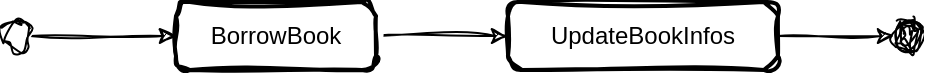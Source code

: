 <mxfile version="22.0.8" type="github">
  <diagram name="第 1 页" id="VOIXElQQoLBPa3Zr150k">
    <mxGraphModel dx="658" dy="466" grid="0" gridSize="10" guides="1" tooltips="1" connect="1" arrows="1" fold="1" page="1" pageScale="1" pageWidth="827" pageHeight="1169" background="#ffffff" math="0" shadow="0">
      <root>
        <mxCell id="0" />
        <mxCell id="1" parent="0" />
        <mxCell id="_EuGSHGWzR_7x_fWJRQk-12" style="edgeStyle=orthogonalEdgeStyle;rounded=0;sketch=1;hachureGap=4;jiggle=2;curveFitting=1;orthogonalLoop=1;jettySize=auto;html=1;exitX=1;exitY=0.5;exitDx=0;exitDy=0;entryX=0;entryY=0.5;entryDx=0;entryDy=0;fontFamily=Architects Daughter;fontSource=https%3A%2F%2Ffonts.googleapis.com%2Fcss%3Ffamily%3DArchitects%2BDaughter;fontSize=16;" edge="1" parent="1" source="2" target="3">
          <mxGeometry relative="1" as="geometry" />
        </mxCell>
        <mxCell id="2" value="" style="ellipse;labelBackgroundColor=none;sketch=1;curveFitting=1;jiggle=2;" parent="1" vertex="1">
          <mxGeometry x="47" y="37" width="14" height="14" as="geometry" />
        </mxCell>
        <mxCell id="_EuGSHGWzR_7x_fWJRQk-13" style="edgeStyle=orthogonalEdgeStyle;rounded=0;sketch=1;hachureGap=4;jiggle=2;curveFitting=1;orthogonalLoop=1;jettySize=auto;html=1;fontFamily=Architects Daughter;fontSource=https%3A%2F%2Ffonts.googleapis.com%2Fcss%3Ffamily%3DArchitects%2BDaughter;fontSize=16;" edge="1" parent="1" source="3" target="4">
          <mxGeometry relative="1" as="geometry" />
        </mxCell>
        <mxCell id="3" value="BorrowBook" style="rounded=1;absoluteArcSize=1;arcSize=14;whiteSpace=wrap;strokeWidth=2;labelBackgroundColor=none;sketch=1;curveFitting=1;jiggle=2;" parent="1" vertex="1">
          <mxGeometry x="134" y="27" width="100" height="34" as="geometry" />
        </mxCell>
        <mxCell id="_EuGSHGWzR_7x_fWJRQk-14" style="edgeStyle=orthogonalEdgeStyle;rounded=0;sketch=1;hachureGap=4;jiggle=2;curveFitting=1;orthogonalLoop=1;jettySize=auto;html=1;entryX=0;entryY=0.5;entryDx=0;entryDy=0;fontFamily=Architects Daughter;fontSource=https%3A%2F%2Ffonts.googleapis.com%2Fcss%3Ffamily%3DArchitects%2BDaughter;fontSize=16;" edge="1" parent="1" source="4" target="5">
          <mxGeometry relative="1" as="geometry" />
        </mxCell>
        <mxCell id="4" value="UpdateBookInfos" style="rounded=1;absoluteArcSize=1;arcSize=14;whiteSpace=wrap;strokeWidth=2;labelBackgroundColor=none;sketch=1;curveFitting=1;jiggle=2;" parent="1" vertex="1">
          <mxGeometry x="300" y="27" width="135" height="34" as="geometry" />
        </mxCell>
        <mxCell id="5" value="" style="ellipse;shape=endState;labelBackgroundColor=none;sketch=1;curveFitting=1;jiggle=2;" parent="1" vertex="1">
          <mxGeometry x="493" y="37" width="14" height="14" as="geometry" />
        </mxCell>
      </root>
    </mxGraphModel>
  </diagram>
</mxfile>
